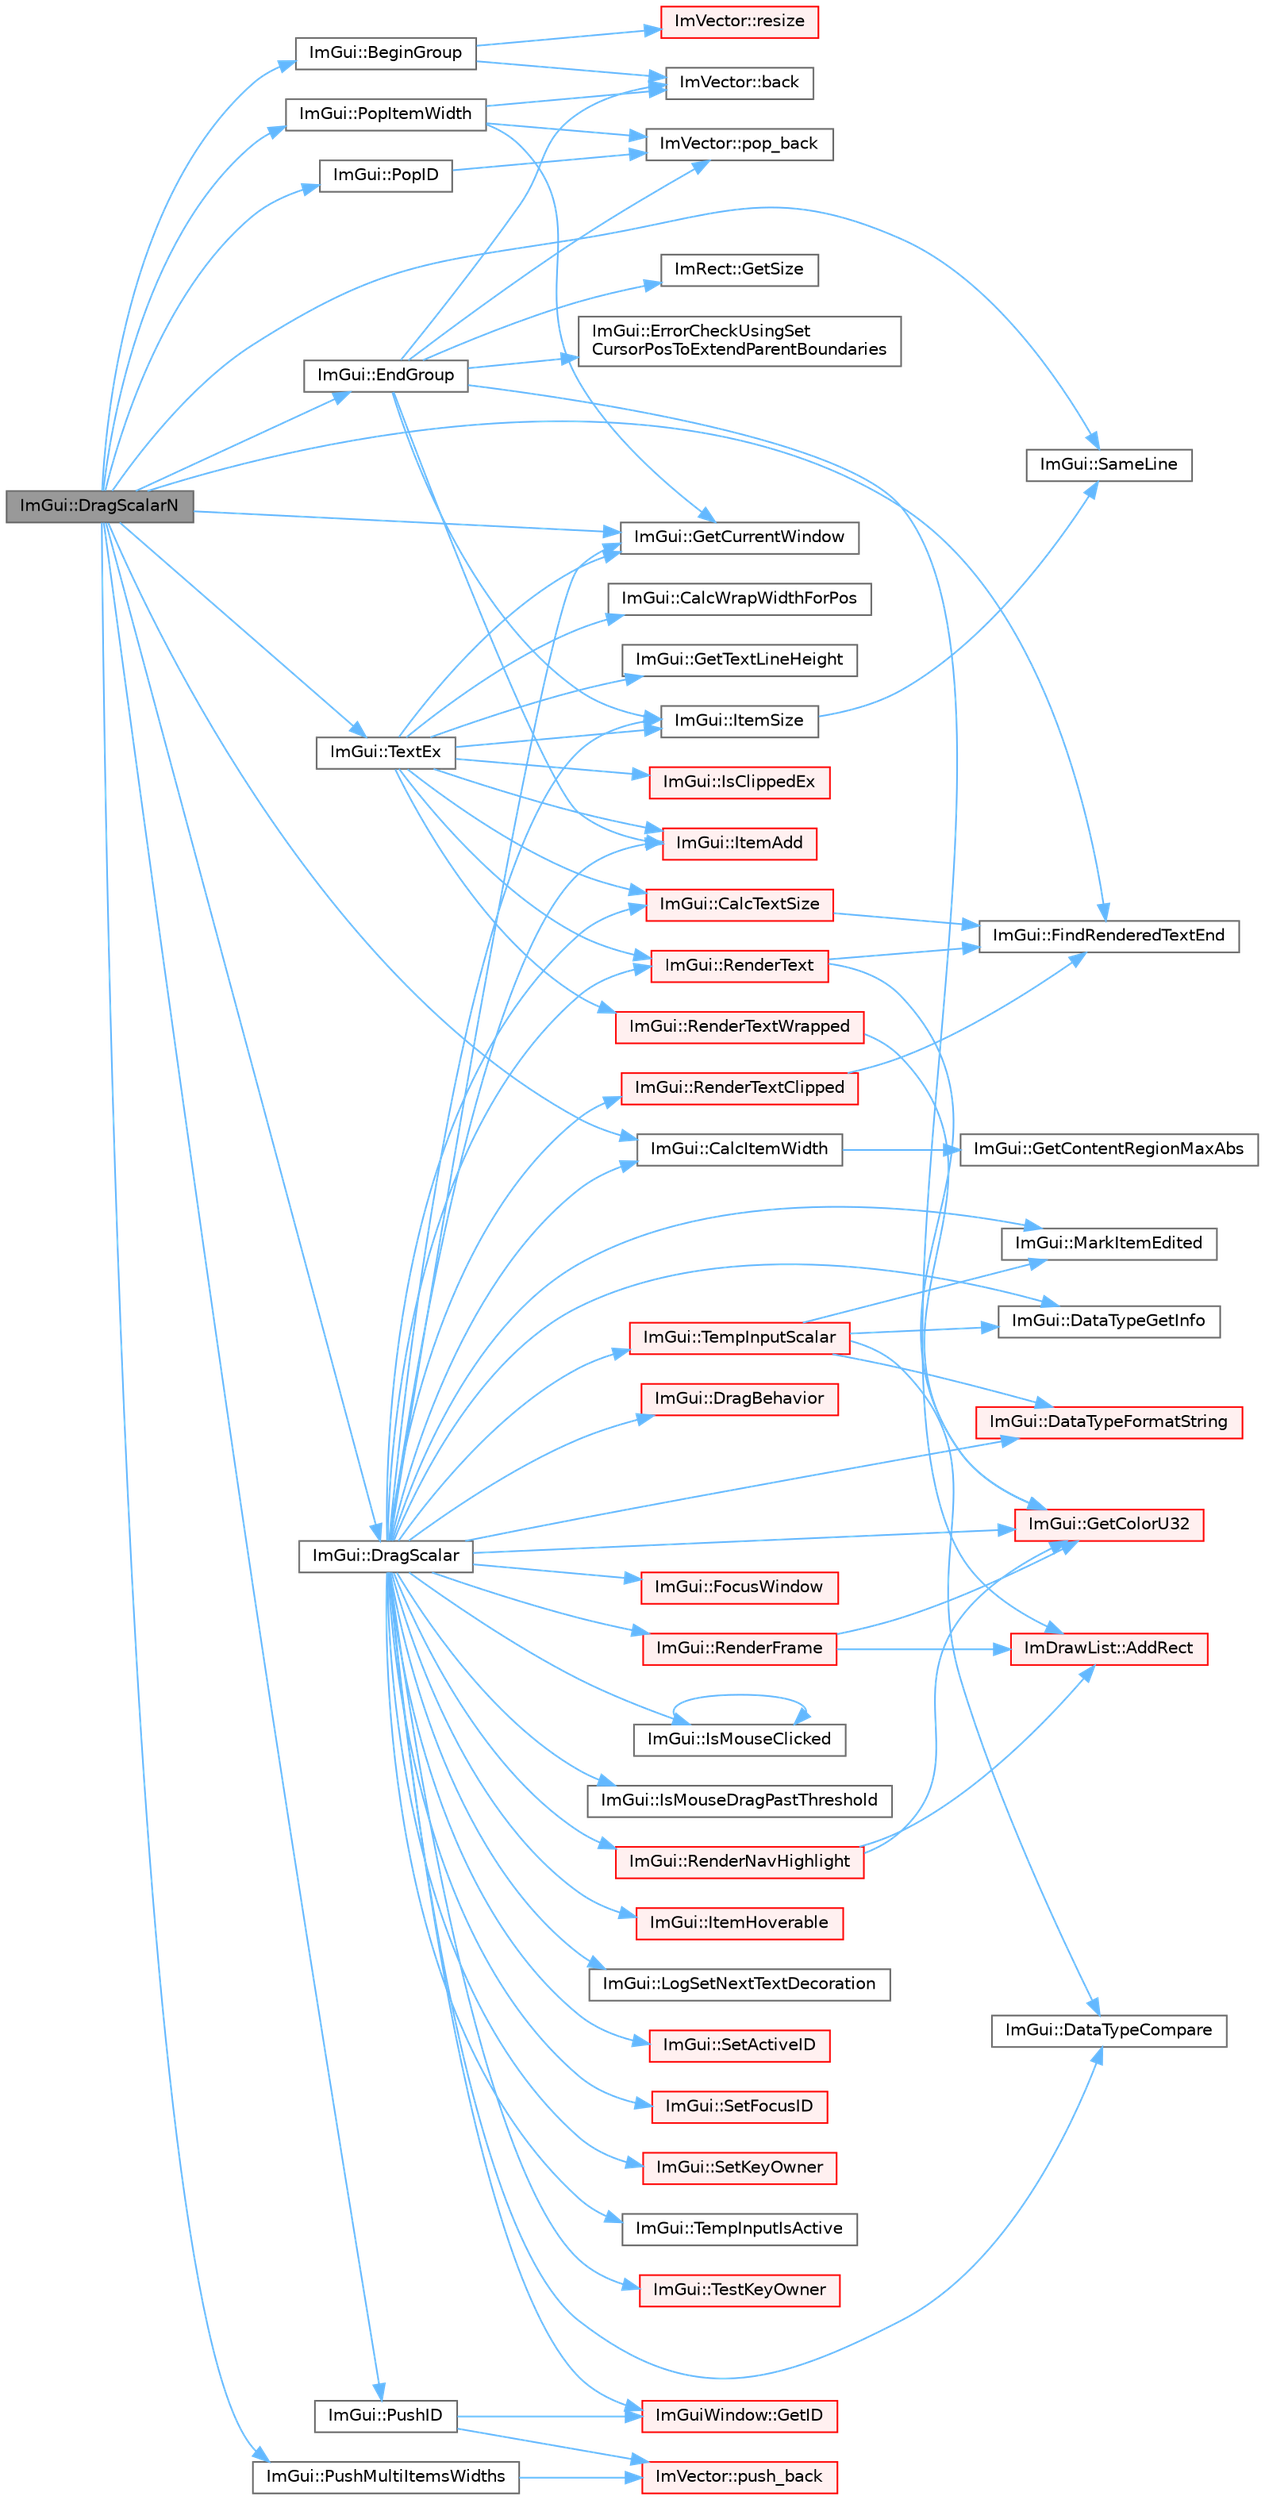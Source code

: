 digraph "ImGui::DragScalarN"
{
 // LATEX_PDF_SIZE
  bgcolor="transparent";
  edge [fontname=Helvetica,fontsize=10,labelfontname=Helvetica,labelfontsize=10];
  node [fontname=Helvetica,fontsize=10,shape=box,height=0.2,width=0.4];
  rankdir="LR";
  Node1 [id="Node000001",label="ImGui::DragScalarN",height=0.2,width=0.4,color="gray40", fillcolor="grey60", style="filled", fontcolor="black",tooltip=" "];
  Node1 -> Node2 [id="edge1_Node000001_Node000002",color="steelblue1",style="solid",tooltip=" "];
  Node2 [id="Node000002",label="ImGui::BeginGroup",height=0.2,width=0.4,color="grey40", fillcolor="white", style="filled",URL="$namespace_im_gui.html#a42407e196b7ed2a8755bff28aae9805f",tooltip=" "];
  Node2 -> Node3 [id="edge2_Node000002_Node000003",color="steelblue1",style="solid",tooltip=" "];
  Node3 [id="Node000003",label="ImVector::back",height=0.2,width=0.4,color="grey40", fillcolor="white", style="filled",URL="$struct_im_vector.html#a2d80e87e81b1b01143c8d8be93e6fde1",tooltip=" "];
  Node2 -> Node4 [id="edge3_Node000002_Node000004",color="steelblue1",style="solid",tooltip=" "];
  Node4 [id="Node000004",label="ImVector::resize",height=0.2,width=0.4,color="red", fillcolor="#FFF0F0", style="filled",URL="$struct_im_vector.html#ac371dd62e56ae486b1a5038cf07eee56",tooltip=" "];
  Node1 -> Node7 [id="edge4_Node000001_Node000007",color="steelblue1",style="solid",tooltip=" "];
  Node7 [id="Node000007",label="ImGui::CalcItemWidth",height=0.2,width=0.4,color="grey40", fillcolor="white", style="filled",URL="$namespace_im_gui.html#ab3b3ba92ebd8bca4a552dd93321a1994",tooltip=" "];
  Node7 -> Node8 [id="edge5_Node000007_Node000008",color="steelblue1",style="solid",tooltip=" "];
  Node8 [id="Node000008",label="ImGui::GetContentRegionMaxAbs",height=0.2,width=0.4,color="grey40", fillcolor="white", style="filled",URL="$namespace_im_gui.html#adc4d9b0d735ffae1f1598c4df038024c",tooltip=" "];
  Node1 -> Node9 [id="edge6_Node000001_Node000009",color="steelblue1",style="solid",tooltip=" "];
  Node9 [id="Node000009",label="ImGui::DragScalar",height=0.2,width=0.4,color="grey40", fillcolor="white", style="filled",URL="$namespace_im_gui.html#a17d8926e8f44a6d00575b12081c51fe0",tooltip=" "];
  Node9 -> Node7 [id="edge7_Node000009_Node000007",color="steelblue1",style="solid",tooltip=" "];
  Node9 -> Node10 [id="edge8_Node000009_Node000010",color="steelblue1",style="solid",tooltip=" "];
  Node10 [id="Node000010",label="ImGui::CalcTextSize",height=0.2,width=0.4,color="red", fillcolor="#FFF0F0", style="filled",URL="$namespace_im_gui.html#a848b9db6cc4a186751c0ecebcaadc33b",tooltip=" "];
  Node10 -> Node14 [id="edge9_Node000010_Node000014",color="steelblue1",style="solid",tooltip=" "];
  Node14 [id="Node000014",label="ImGui::FindRenderedTextEnd",height=0.2,width=0.4,color="grey40", fillcolor="white", style="filled",URL="$namespace_im_gui.html#a7671e1dbc803a31b06081b52a771d83f",tooltip=" "];
  Node9 -> Node15 [id="edge10_Node000009_Node000015",color="steelblue1",style="solid",tooltip=" "];
  Node15 [id="Node000015",label="ImGui::DataTypeCompare",height=0.2,width=0.4,color="grey40", fillcolor="white", style="filled",URL="$namespace_im_gui.html#aa859c7a74393669eb8418a82b5b174e7",tooltip=" "];
  Node9 -> Node16 [id="edge11_Node000009_Node000016",color="steelblue1",style="solid",tooltip=" "];
  Node16 [id="Node000016",label="ImGui::DataTypeFormatString",height=0.2,width=0.4,color="red", fillcolor="#FFF0F0", style="filled",URL="$namespace_im_gui.html#a5fda8e22d0e4721940aefcb7232b1f82",tooltip=" "];
  Node9 -> Node18 [id="edge12_Node000009_Node000018",color="steelblue1",style="solid",tooltip=" "];
  Node18 [id="Node000018",label="ImGui::DataTypeGetInfo",height=0.2,width=0.4,color="grey40", fillcolor="white", style="filled",URL="$namespace_im_gui.html#a5b25ed1443e5a28d5a5725892e896578",tooltip=" "];
  Node9 -> Node19 [id="edge13_Node000009_Node000019",color="steelblue1",style="solid",tooltip=" "];
  Node19 [id="Node000019",label="ImGui::DragBehavior",height=0.2,width=0.4,color="red", fillcolor="#FFF0F0", style="filled",URL="$namespace_im_gui.html#a03fd8ebf820fd67eccfa0ee037df2d0c",tooltip=" "];
  Node9 -> Node24 [id="edge14_Node000009_Node000024",color="steelblue1",style="solid",tooltip=" "];
  Node24 [id="Node000024",label="ImGui::FocusWindow",height=0.2,width=0.4,color="red", fillcolor="#FFF0F0", style="filled",URL="$namespace_im_gui.html#a27aa6f2f3aa11778c6d023b1b223f262",tooltip=" "];
  Node9 -> Node39 [id="edge15_Node000009_Node000039",color="steelblue1",style="solid",tooltip=" "];
  Node39 [id="Node000039",label="ImGui::GetColorU32",height=0.2,width=0.4,color="red", fillcolor="#FFF0F0", style="filled",URL="$namespace_im_gui.html#a0de2d9bd347d9866511eb8d014e62556",tooltip=" "];
  Node9 -> Node41 [id="edge16_Node000009_Node000041",color="steelblue1",style="solid",tooltip=" "];
  Node41 [id="Node000041",label="ImGui::GetCurrentWindow",height=0.2,width=0.4,color="grey40", fillcolor="white", style="filled",URL="$namespace_im_gui.html#ac452417b5004ca16a814a72cff153526",tooltip=" "];
  Node9 -> Node42 [id="edge17_Node000009_Node000042",color="steelblue1",style="solid",tooltip=" "];
  Node42 [id="Node000042",label="ImGuiWindow::GetID",height=0.2,width=0.4,color="red", fillcolor="#FFF0F0", style="filled",URL="$struct_im_gui_window.html#a66400a63bc0b54d7d29e08d1b1b1a42b",tooltip=" "];
  Node9 -> Node45 [id="edge18_Node000009_Node000045",color="steelblue1",style="solid",tooltip=" "];
  Node45 [id="Node000045",label="ImGui::IsMouseClicked",height=0.2,width=0.4,color="grey40", fillcolor="white", style="filled",URL="$namespace_im_gui.html#a2d430db9485d0b3d86d51d5436225495",tooltip=" "];
  Node45 -> Node45 [id="edge19_Node000045_Node000045",color="steelblue1",style="solid",tooltip=" "];
  Node9 -> Node46 [id="edge20_Node000009_Node000046",color="steelblue1",style="solid",tooltip=" "];
  Node46 [id="Node000046",label="ImGui::IsMouseDragPastThreshold",height=0.2,width=0.4,color="grey40", fillcolor="white", style="filled",URL="$namespace_im_gui.html#ad1b3473eaad344022a022acfd45b0f5c",tooltip=" "];
  Node9 -> Node47 [id="edge21_Node000009_Node000047",color="steelblue1",style="solid",tooltip=" "];
  Node47 [id="Node000047",label="ImGui::ItemAdd",height=0.2,width=0.4,color="red", fillcolor="#FFF0F0", style="filled",URL="$namespace_im_gui.html#a5de8ecd4c80efdca1af7329a2a48121c",tooltip=" "];
  Node9 -> Node69 [id="edge22_Node000009_Node000069",color="steelblue1",style="solid",tooltip=" "];
  Node69 [id="Node000069",label="ImGui::ItemHoverable",height=0.2,width=0.4,color="red", fillcolor="#FFF0F0", style="filled",URL="$namespace_im_gui.html#a1d7304e335dbe35c4d97b67854111ed2",tooltip=" "];
  Node9 -> Node72 [id="edge23_Node000009_Node000072",color="steelblue1",style="solid",tooltip=" "];
  Node72 [id="Node000072",label="ImGui::ItemSize",height=0.2,width=0.4,color="grey40", fillcolor="white", style="filled",URL="$namespace_im_gui.html#aeeb1ec6ae6548173dbf813e7df538c48",tooltip=" "];
  Node72 -> Node73 [id="edge24_Node000072_Node000073",color="steelblue1",style="solid",tooltip=" "];
  Node73 [id="Node000073",label="ImGui::SameLine",height=0.2,width=0.4,color="grey40", fillcolor="white", style="filled",URL="$namespace_im_gui.html#a2991c91e94f3b77a0c3411f4f3aa348e",tooltip=" "];
  Node9 -> Node74 [id="edge25_Node000009_Node000074",color="steelblue1",style="solid",tooltip=" "];
  Node74 [id="Node000074",label="ImGui::LogSetNextTextDecoration",height=0.2,width=0.4,color="grey40", fillcolor="white", style="filled",URL="$namespace_im_gui.html#a66bc1e61bff5f2170bcd2d7d071eaa22",tooltip=" "];
  Node9 -> Node75 [id="edge26_Node000009_Node000075",color="steelblue1",style="solid",tooltip=" "];
  Node75 [id="Node000075",label="ImGui::MarkItemEdited",height=0.2,width=0.4,color="grey40", fillcolor="white", style="filled",URL="$namespace_im_gui.html#a83036681a36fbee2d35b5b57a1ef72e6",tooltip=" "];
  Node9 -> Node76 [id="edge27_Node000009_Node000076",color="steelblue1",style="solid",tooltip=" "];
  Node76 [id="Node000076",label="ImGui::RenderFrame",height=0.2,width=0.4,color="red", fillcolor="#FFF0F0", style="filled",URL="$namespace_im_gui.html#a621ba649568ede3939d4f10d83b86d04",tooltip=" "];
  Node76 -> Node56 [id="edge28_Node000076_Node000056",color="steelblue1",style="solid",tooltip=" "];
  Node56 [id="Node000056",label="ImDrawList::AddRect",height=0.2,width=0.4,color="red", fillcolor="#FFF0F0", style="filled",URL="$struct_im_draw_list.html#ad96f10a3e954fe0c5b7c96d4e205af7b",tooltip=" "];
  Node76 -> Node39 [id="edge29_Node000076_Node000039",color="steelblue1",style="solid",tooltip=" "];
  Node9 -> Node81 [id="edge30_Node000009_Node000081",color="steelblue1",style="solid",tooltip=" "];
  Node81 [id="Node000081",label="ImGui::RenderNavHighlight",height=0.2,width=0.4,color="red", fillcolor="#FFF0F0", style="filled",URL="$namespace_im_gui.html#add2e040b97eeb0857dc7d02876b07b72",tooltip=" "];
  Node81 -> Node56 [id="edge31_Node000081_Node000056",color="steelblue1",style="solid",tooltip=" "];
  Node81 -> Node39 [id="edge32_Node000081_Node000039",color="steelblue1",style="solid",tooltip=" "];
  Node9 -> Node86 [id="edge33_Node000009_Node000086",color="steelblue1",style="solid",tooltip=" "];
  Node86 [id="Node000086",label="ImGui::RenderText",height=0.2,width=0.4,color="red", fillcolor="#FFF0F0", style="filled",URL="$namespace_im_gui.html#a9971ce57f2a288ac3a12df886c5550d1",tooltip=" "];
  Node86 -> Node14 [id="edge34_Node000086_Node000014",color="steelblue1",style="solid",tooltip=" "];
  Node86 -> Node39 [id="edge35_Node000086_Node000039",color="steelblue1",style="solid",tooltip=" "];
  Node9 -> Node92 [id="edge36_Node000009_Node000092",color="steelblue1",style="solid",tooltip=" "];
  Node92 [id="Node000092",label="ImGui::RenderTextClipped",height=0.2,width=0.4,color="red", fillcolor="#FFF0F0", style="filled",URL="$namespace_im_gui.html#ab362eafae794c7364a6b96ea06f38eb9",tooltip=" "];
  Node92 -> Node14 [id="edge37_Node000092_Node000014",color="steelblue1",style="solid",tooltip=" "];
  Node9 -> Node21 [id="edge38_Node000009_Node000021",color="steelblue1",style="solid",tooltip=" "];
  Node21 [id="Node000021",label="ImGui::SetActiveID",height=0.2,width=0.4,color="red", fillcolor="#FFF0F0", style="filled",URL="$namespace_im_gui.html#a27b8ace13a8c421ee8405f0cbebe4ead",tooltip=" "];
  Node9 -> Node94 [id="edge39_Node000009_Node000094",color="steelblue1",style="solid",tooltip=" "];
  Node94 [id="Node000094",label="ImGui::SetFocusID",height=0.2,width=0.4,color="red", fillcolor="#FFF0F0", style="filled",URL="$namespace_im_gui.html#a8ad578d7141486ff12b59b0c251234e6",tooltip=" "];
  Node9 -> Node97 [id="edge40_Node000009_Node000097",color="steelblue1",style="solid",tooltip=" "];
  Node97 [id="Node000097",label="ImGui::SetKeyOwner",height=0.2,width=0.4,color="red", fillcolor="#FFF0F0", style="filled",URL="$namespace_im_gui.html#ac415798dd69ab045cda84dd14a52c3ea",tooltip=" "];
  Node9 -> Node102 [id="edge41_Node000009_Node000102",color="steelblue1",style="solid",tooltip=" "];
  Node102 [id="Node000102",label="ImGui::TempInputIsActive",height=0.2,width=0.4,color="grey40", fillcolor="white", style="filled",URL="$namespace_im_gui.html#a4e5c8dd9a681f3b8f8f36b07d84ae0e5",tooltip=" "];
  Node9 -> Node103 [id="edge42_Node000009_Node000103",color="steelblue1",style="solid",tooltip=" "];
  Node103 [id="Node000103",label="ImGui::TempInputScalar",height=0.2,width=0.4,color="red", fillcolor="#FFF0F0", style="filled",URL="$namespace_im_gui.html#a392fed3e7db2a75abf217bf84c6abce9",tooltip=" "];
  Node103 -> Node15 [id="edge43_Node000103_Node000015",color="steelblue1",style="solid",tooltip=" "];
  Node103 -> Node16 [id="edge44_Node000103_Node000016",color="steelblue1",style="solid",tooltip=" "];
  Node103 -> Node18 [id="edge45_Node000103_Node000018",color="steelblue1",style="solid",tooltip=" "];
  Node103 -> Node75 [id="edge46_Node000103_Node000075",color="steelblue1",style="solid",tooltip=" "];
  Node9 -> Node245 [id="edge47_Node000009_Node000245",color="steelblue1",style="solid",tooltip=" "];
  Node245 [id="Node000245",label="ImGui::TestKeyOwner",height=0.2,width=0.4,color="red", fillcolor="#FFF0F0", style="filled",URL="$namespace_im_gui.html#ad12c5be2f1c691e4e6656524248824fb",tooltip=" "];
  Node1 -> Node207 [id="edge48_Node000001_Node000207",color="steelblue1",style="solid",tooltip=" "];
  Node207 [id="Node000207",label="ImGui::EndGroup",height=0.2,width=0.4,color="grey40", fillcolor="white", style="filled",URL="$namespace_im_gui.html#a05fc97fc64f28a55486087f503d9a622",tooltip=" "];
  Node207 -> Node56 [id="edge49_Node000207_Node000056",color="steelblue1",style="solid",tooltip=" "];
  Node207 -> Node3 [id="edge50_Node000207_Node000003",color="steelblue1",style="solid",tooltip=" "];
  Node207 -> Node199 [id="edge51_Node000207_Node000199",color="steelblue1",style="solid",tooltip=" "];
  Node199 [id="Node000199",label="ImGui::ErrorCheckUsingSet\lCursorPosToExtendParentBoundaries",height=0.2,width=0.4,color="grey40", fillcolor="white", style="filled",URL="$namespace_im_gui.html#ad5832500c14abd9e76e376b82701385b",tooltip=" "];
  Node207 -> Node113 [id="edge52_Node000207_Node000113",color="steelblue1",style="solid",tooltip=" "];
  Node113 [id="Node000113",label="ImRect::GetSize",height=0.2,width=0.4,color="grey40", fillcolor="white", style="filled",URL="$struct_im_rect.html#ae459d9c50003058cfb34519a571aaf33",tooltip=" "];
  Node207 -> Node47 [id="edge53_Node000207_Node000047",color="steelblue1",style="solid",tooltip=" "];
  Node207 -> Node72 [id="edge54_Node000207_Node000072",color="steelblue1",style="solid",tooltip=" "];
  Node207 -> Node163 [id="edge55_Node000207_Node000163",color="steelblue1",style="solid",tooltip=" "];
  Node163 [id="Node000163",label="ImVector::pop_back",height=0.2,width=0.4,color="grey40", fillcolor="white", style="filled",URL="$struct_im_vector.html#a3db7ce62d3c429effdb893fbf7148c1c",tooltip=" "];
  Node1 -> Node14 [id="edge56_Node000001_Node000014",color="steelblue1",style="solid",tooltip=" "];
  Node1 -> Node41 [id="edge57_Node000001_Node000041",color="steelblue1",style="solid",tooltip=" "];
  Node1 -> Node185 [id="edge58_Node000001_Node000185",color="steelblue1",style="solid",tooltip=" "];
  Node185 [id="Node000185",label="ImGui::PopID",height=0.2,width=0.4,color="grey40", fillcolor="white", style="filled",URL="$namespace_im_gui.html#aba0b2d8f890a5d435ae43d0c4a2d4dd1",tooltip=" "];
  Node185 -> Node163 [id="edge59_Node000185_Node000163",color="steelblue1",style="solid",tooltip=" "];
  Node1 -> Node196 [id="edge60_Node000001_Node000196",color="steelblue1",style="solid",tooltip=" "];
  Node196 [id="Node000196",label="ImGui::PopItemWidth",height=0.2,width=0.4,color="grey40", fillcolor="white", style="filled",URL="$namespace_im_gui.html#ad29a3fc0cb5dfc7f9fc7224512ce90bf",tooltip=" "];
  Node196 -> Node3 [id="edge61_Node000196_Node000003",color="steelblue1",style="solid",tooltip=" "];
  Node196 -> Node41 [id="edge62_Node000196_Node000041",color="steelblue1",style="solid",tooltip=" "];
  Node196 -> Node163 [id="edge63_Node000196_Node000163",color="steelblue1",style="solid",tooltip=" "];
  Node1 -> Node186 [id="edge64_Node000001_Node000186",color="steelblue1",style="solid",tooltip=" "];
  Node186 [id="Node000186",label="ImGui::PushID",height=0.2,width=0.4,color="grey40", fillcolor="white", style="filled",URL="$namespace_im_gui.html#a27a8533605dc5b8cabf161bf7715bbde",tooltip=" "];
  Node186 -> Node42 [id="edge65_Node000186_Node000042",color="steelblue1",style="solid",tooltip=" "];
  Node186 -> Node37 [id="edge66_Node000186_Node000037",color="steelblue1",style="solid",tooltip=" "];
  Node37 [id="Node000037",label="ImVector::push_back",height=0.2,width=0.4,color="red", fillcolor="#FFF0F0", style="filled",URL="$struct_im_vector.html#aab5df48e0711a48bd12f3206e08c4108",tooltip=" "];
  Node1 -> Node246 [id="edge67_Node000001_Node000246",color="steelblue1",style="solid",tooltip=" "];
  Node246 [id="Node000246",label="ImGui::PushMultiItemsWidths",height=0.2,width=0.4,color="grey40", fillcolor="white", style="filled",URL="$namespace_im_gui.html#a6ec35a6af1a0bbe454d79c2c63b030cc",tooltip=" "];
  Node246 -> Node37 [id="edge68_Node000246_Node000037",color="steelblue1",style="solid",tooltip=" "];
  Node1 -> Node73 [id="edge69_Node000001_Node000073",color="steelblue1",style="solid",tooltip=" "];
  Node1 -> Node247 [id="edge70_Node000001_Node000247",color="steelblue1",style="solid",tooltip=" "];
  Node247 [id="Node000247",label="ImGui::TextEx",height=0.2,width=0.4,color="grey40", fillcolor="white", style="filled",URL="$namespace_im_gui.html#aae6420fec03511fd478d9108f31e6b5f",tooltip=" "];
  Node247 -> Node10 [id="edge71_Node000247_Node000010",color="steelblue1",style="solid",tooltip=" "];
  Node247 -> Node248 [id="edge72_Node000247_Node000248",color="steelblue1",style="solid",tooltip=" "];
  Node248 [id="Node000248",label="ImGui::CalcWrapWidthForPos",height=0.2,width=0.4,color="grey40", fillcolor="white", style="filled",URL="$namespace_im_gui.html#a66416151e58c34cd02973976de66e0e9",tooltip=" "];
  Node247 -> Node41 [id="edge73_Node000247_Node000041",color="steelblue1",style="solid",tooltip=" "];
  Node247 -> Node249 [id="edge74_Node000247_Node000249",color="steelblue1",style="solid",tooltip=" "];
  Node249 [id="Node000249",label="ImGui::GetTextLineHeight",height=0.2,width=0.4,color="grey40", fillcolor="white", style="filled",URL="$namespace_im_gui.html#aaba5637199d31ea23d4d143b30a44aff",tooltip=" "];
  Node247 -> Node250 [id="edge75_Node000247_Node000250",color="steelblue1",style="solid",tooltip=" "];
  Node250 [id="Node000250",label="ImGui::IsClippedEx",height=0.2,width=0.4,color="red", fillcolor="#FFF0F0", style="filled",URL="$namespace_im_gui.html#a7c21c85f5c95aa4ce6c2bd28bb980d44",tooltip=" "];
  Node247 -> Node47 [id="edge76_Node000247_Node000047",color="steelblue1",style="solid",tooltip=" "];
  Node247 -> Node72 [id="edge77_Node000247_Node000072",color="steelblue1",style="solid",tooltip=" "];
  Node247 -> Node86 [id="edge78_Node000247_Node000086",color="steelblue1",style="solid",tooltip=" "];
  Node247 -> Node251 [id="edge79_Node000247_Node000251",color="steelblue1",style="solid",tooltip=" "];
  Node251 [id="Node000251",label="ImGui::RenderTextWrapped",height=0.2,width=0.4,color="red", fillcolor="#FFF0F0", style="filled",URL="$namespace_im_gui.html#aa483b40f6899e1b289b4bf6c2673d1d2",tooltip=" "];
  Node251 -> Node39 [id="edge80_Node000251_Node000039",color="steelblue1",style="solid",tooltip=" "];
}
